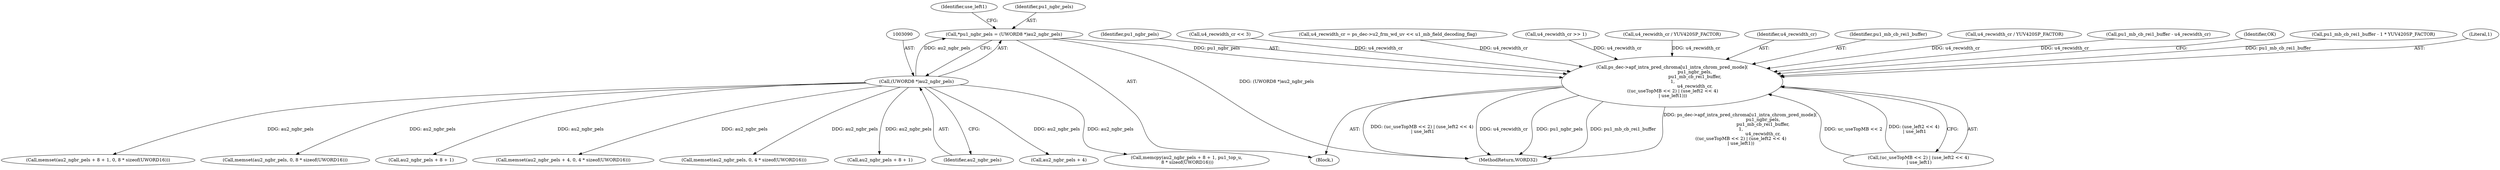 digraph "0_Android_a583270e1c96d307469c83dc42bd3c5f1b9ef63f@pointer" {
"1003087" [label="(Call,*pu1_ngbr_pels = (UWORD8 *)au2_ngbr_pels)"];
"1003089" [label="(Call,(UWORD8 *)au2_ngbr_pels)"];
"1003238" [label="(Call,ps_dec->apf_intra_pred_chroma[u1_intra_chrom_pred_mode](\n                                pu1_ngbr_pels,\n                                pu1_mb_cb_rei1_buffer,\n 1,\n                                u4_recwidth_cr,\n ((uc_useTopMB << 2) | (use_left2 << 4)\n | use_left1)))"];
"1003253" [label="(Identifier,OK)"];
"1003189" [label="(Call,memset(au2_ngbr_pels, 0, 4 * sizeof(UWORD16)))"];
"1003087" [label="(Call,*pu1_ngbr_pels = (UWORD8 *)au2_ngbr_pels)"];
"1000670" [label="(Call,pu1_mb_cb_rei1_buffer - 1 * YUV420SP_FACTOR)"];
"1003254" [label="(MethodReturn,WORD32)"];
"1003228" [label="(Call,au2_ngbr_pels + 8 + 1)"];
"1003241" [label="(Literal,1)"];
"1003091" [label="(Identifier,au2_ngbr_pels)"];
"1003239" [label="(Identifier,pu1_ngbr_pels)"];
"1003152" [label="(Call,au2_ngbr_pels + 4)"];
"1000617" [label="(Call,u4_recwidth_cr << 3)"];
"1003096" [label="(Identifier,use_left1)"];
"1003088" [label="(Identifier,pu1_ngbr_pels)"];
"1003214" [label="(Call,memcpy(au2_ngbr_pels + 8 + 1, pu1_top_u,\n 8 * sizeof(UWORD16)))"];
"1000575" [label="(Call,u4_recwidth_cr = ps_dec->u2_frm_wd_uv << u1_mb_field_decoding_flag)"];
"1003089" [label="(Call,(UWORD8 *)au2_ngbr_pels)"];
"1003227" [label="(Call,memset(au2_ngbr_pels + 8 + 1, 0, 8 * sizeof(UWORD16)))"];
"1003238" [label="(Call,ps_dec->apf_intra_pred_chroma[u1_intra_chrom_pred_mode](\n                                pu1_ngbr_pels,\n                                pu1_mb_cb_rei1_buffer,\n 1,\n                                u4_recwidth_cr,\n ((uc_useTopMB << 2) | (use_left2 << 4)\n | use_left1)))"];
"1003198" [label="(Call,memset(au2_ngbr_pels, 0, 8 * sizeof(UWORD16)))"];
"1000614" [label="(Call,u4_recwidth_cr >> 1)"];
"1003146" [label="(Call,u4_recwidth_cr / YUV420SP_FACTOR)"];
"1003242" [label="(Identifier,u4_recwidth_cr)"];
"1003240" [label="(Identifier,pu1_mb_cb_rei1_buffer)"];
"1003215" [label="(Call,au2_ngbr_pels + 8 + 1)"];
"1003184" [label="(Call,u4_recwidth_cr / YUV420SP_FACTOR)"];
"1003243" [label="(Call,(uc_useTopMB << 2) | (use_left2 << 4)\n | use_left1)"];
"1003151" [label="(Call,memset(au2_ngbr_pels + 4, 0, 4 * sizeof(UWORD16)))"];
"1000660" [label="(Call,pu1_mb_cb_rei1_buffer - u4_recwidth_cr)"];
"1003084" [label="(Block,)"];
"1003087" -> "1003084"  [label="AST: "];
"1003087" -> "1003089"  [label="CFG: "];
"1003088" -> "1003087"  [label="AST: "];
"1003089" -> "1003087"  [label="AST: "];
"1003096" -> "1003087"  [label="CFG: "];
"1003087" -> "1003254"  [label="DDG: (UWORD8 *)au2_ngbr_pels"];
"1003089" -> "1003087"  [label="DDG: au2_ngbr_pels"];
"1003087" -> "1003238"  [label="DDG: pu1_ngbr_pels"];
"1003089" -> "1003091"  [label="CFG: "];
"1003090" -> "1003089"  [label="AST: "];
"1003091" -> "1003089"  [label="AST: "];
"1003089" -> "1003151"  [label="DDG: au2_ngbr_pels"];
"1003089" -> "1003152"  [label="DDG: au2_ngbr_pels"];
"1003089" -> "1003189"  [label="DDG: au2_ngbr_pels"];
"1003089" -> "1003198"  [label="DDG: au2_ngbr_pels"];
"1003089" -> "1003214"  [label="DDG: au2_ngbr_pels"];
"1003089" -> "1003215"  [label="DDG: au2_ngbr_pels"];
"1003089" -> "1003227"  [label="DDG: au2_ngbr_pels"];
"1003089" -> "1003228"  [label="DDG: au2_ngbr_pels"];
"1003238" -> "1003084"  [label="AST: "];
"1003238" -> "1003243"  [label="CFG: "];
"1003239" -> "1003238"  [label="AST: "];
"1003240" -> "1003238"  [label="AST: "];
"1003241" -> "1003238"  [label="AST: "];
"1003242" -> "1003238"  [label="AST: "];
"1003243" -> "1003238"  [label="AST: "];
"1003253" -> "1003238"  [label="CFG: "];
"1003238" -> "1003254"  [label="DDG: pu1_ngbr_pels"];
"1003238" -> "1003254"  [label="DDG: pu1_mb_cb_rei1_buffer"];
"1003238" -> "1003254"  [label="DDG: ps_dec->apf_intra_pred_chroma[u1_intra_chrom_pred_mode](\n                                pu1_ngbr_pels,\n                                pu1_mb_cb_rei1_buffer,\n 1,\n                                u4_recwidth_cr,\n ((uc_useTopMB << 2) | (use_left2 << 4)\n | use_left1))"];
"1003238" -> "1003254"  [label="DDG: (uc_useTopMB << 2) | (use_left2 << 4)\n | use_left1"];
"1003238" -> "1003254"  [label="DDG: u4_recwidth_cr"];
"1000670" -> "1003238"  [label="DDG: pu1_mb_cb_rei1_buffer"];
"1000617" -> "1003238"  [label="DDG: u4_recwidth_cr"];
"1003146" -> "1003238"  [label="DDG: u4_recwidth_cr"];
"1000660" -> "1003238"  [label="DDG: u4_recwidth_cr"];
"1000614" -> "1003238"  [label="DDG: u4_recwidth_cr"];
"1000575" -> "1003238"  [label="DDG: u4_recwidth_cr"];
"1003184" -> "1003238"  [label="DDG: u4_recwidth_cr"];
"1003243" -> "1003238"  [label="DDG: uc_useTopMB << 2"];
"1003243" -> "1003238"  [label="DDG: (use_left2 << 4)\n | use_left1"];
}
